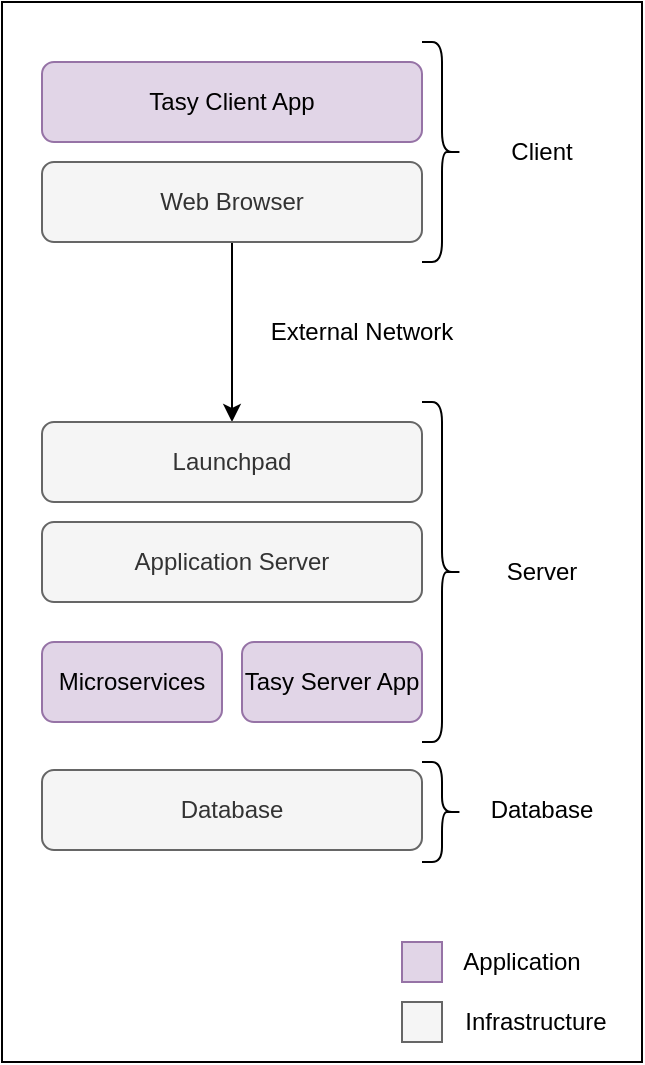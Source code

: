 <mxfile version="22.1.21" type="github">
  <diagram name="Página-1" id="9cR85chl6A048DUXJ38w">
    <mxGraphModel dx="1218" dy="1050" grid="1" gridSize="10" guides="1" tooltips="1" connect="1" arrows="1" fold="1" page="1" pageScale="1" pageWidth="827" pageHeight="1169" math="0" shadow="0">
      <root>
        <mxCell id="0" />
        <mxCell id="1" parent="0" />
        <mxCell id="MRDxFAjD2JG7xq2Fz-pH-26" value="" style="rounded=0;whiteSpace=wrap;html=1;" vertex="1" parent="1">
          <mxGeometry x="320" y="150" width="320" height="530" as="geometry" />
        </mxCell>
        <mxCell id="MRDxFAjD2JG7xq2Fz-pH-3" value="Tasy Client App" style="rounded=1;whiteSpace=wrap;html=1;fillColor=#e1d5e7;strokeColor=#9673a6;" vertex="1" parent="1">
          <mxGeometry x="340" y="180" width="190" height="40" as="geometry" />
        </mxCell>
        <mxCell id="MRDxFAjD2JG7xq2Fz-pH-11" style="edgeStyle=orthogonalEdgeStyle;rounded=0;orthogonalLoop=1;jettySize=auto;html=1;entryX=0.5;entryY=0;entryDx=0;entryDy=0;" edge="1" parent="1" source="MRDxFAjD2JG7xq2Fz-pH-4" target="MRDxFAjD2JG7xq2Fz-pH-6">
          <mxGeometry relative="1" as="geometry" />
        </mxCell>
        <mxCell id="MRDxFAjD2JG7xq2Fz-pH-4" value="Web Browser" style="rounded=1;whiteSpace=wrap;html=1;fillColor=#f5f5f5;strokeColor=#666666;fontColor=#333333;" vertex="1" parent="1">
          <mxGeometry x="340" y="230" width="190" height="40" as="geometry" />
        </mxCell>
        <mxCell id="MRDxFAjD2JG7xq2Fz-pH-6" value="Launchpad" style="rounded=1;whiteSpace=wrap;html=1;fillColor=#f5f5f5;strokeColor=#666666;fontColor=#333333;" vertex="1" parent="1">
          <mxGeometry x="340" y="360" width="190" height="40" as="geometry" />
        </mxCell>
        <mxCell id="MRDxFAjD2JG7xq2Fz-pH-7" value="Application Server" style="rounded=1;whiteSpace=wrap;html=1;fillColor=#f5f5f5;strokeColor=#666666;fontColor=#333333;" vertex="1" parent="1">
          <mxGeometry x="340" y="410" width="190" height="40" as="geometry" />
        </mxCell>
        <mxCell id="MRDxFAjD2JG7xq2Fz-pH-8" value="Microservices" style="rounded=1;whiteSpace=wrap;html=1;fillColor=#e1d5e7;strokeColor=#9673a6;" vertex="1" parent="1">
          <mxGeometry x="340" y="470" width="90" height="40" as="geometry" />
        </mxCell>
        <mxCell id="MRDxFAjD2JG7xq2Fz-pH-9" value="Tasy Server App" style="rounded=1;whiteSpace=wrap;html=1;fillColor=#e1d5e7;strokeColor=#9673a6;" vertex="1" parent="1">
          <mxGeometry x="440" y="470" width="90" height="40" as="geometry" />
        </mxCell>
        <mxCell id="MRDxFAjD2JG7xq2Fz-pH-10" value="Database" style="rounded=1;whiteSpace=wrap;html=1;fillColor=#f5f5f5;strokeColor=#666666;fontColor=#333333;" vertex="1" parent="1">
          <mxGeometry x="340" y="534" width="190" height="40" as="geometry" />
        </mxCell>
        <mxCell id="MRDxFAjD2JG7xq2Fz-pH-12" value="External Network" style="text;html=1;strokeColor=none;fillColor=none;align=center;verticalAlign=middle;whiteSpace=wrap;rounded=0;" vertex="1" parent="1">
          <mxGeometry x="450" y="300" width="100" height="30" as="geometry" />
        </mxCell>
        <mxCell id="MRDxFAjD2JG7xq2Fz-pH-14" value="" style="shape=curlyBracket;whiteSpace=wrap;html=1;rounded=1;flipH=1;labelPosition=right;verticalLabelPosition=middle;align=left;verticalAlign=middle;" vertex="1" parent="1">
          <mxGeometry x="530" y="170" width="20" height="110" as="geometry" />
        </mxCell>
        <mxCell id="MRDxFAjD2JG7xq2Fz-pH-15" value="" style="shape=curlyBracket;whiteSpace=wrap;html=1;rounded=1;flipH=1;labelPosition=right;verticalLabelPosition=middle;align=left;verticalAlign=middle;" vertex="1" parent="1">
          <mxGeometry x="530" y="350" width="20" height="170" as="geometry" />
        </mxCell>
        <mxCell id="MRDxFAjD2JG7xq2Fz-pH-16" value="" style="shape=curlyBracket;whiteSpace=wrap;html=1;rounded=1;flipH=1;labelPosition=right;verticalLabelPosition=middle;align=left;verticalAlign=middle;" vertex="1" parent="1">
          <mxGeometry x="530" y="530" width="20" height="50" as="geometry" />
        </mxCell>
        <mxCell id="MRDxFAjD2JG7xq2Fz-pH-17" value="Client" style="text;html=1;strokeColor=none;fillColor=none;align=center;verticalAlign=middle;whiteSpace=wrap;rounded=0;" vertex="1" parent="1">
          <mxGeometry x="560" y="210" width="60" height="30" as="geometry" />
        </mxCell>
        <mxCell id="MRDxFAjD2JG7xq2Fz-pH-18" value="Server" style="text;html=1;strokeColor=none;fillColor=none;align=center;verticalAlign=middle;whiteSpace=wrap;rounded=0;" vertex="1" parent="1">
          <mxGeometry x="560" y="420" width="60" height="30" as="geometry" />
        </mxCell>
        <mxCell id="MRDxFAjD2JG7xq2Fz-pH-19" value="Database" style="text;html=1;strokeColor=none;fillColor=none;align=center;verticalAlign=middle;whiteSpace=wrap;rounded=0;" vertex="1" parent="1">
          <mxGeometry x="560" y="539" width="60" height="30" as="geometry" />
        </mxCell>
        <mxCell id="MRDxFAjD2JG7xq2Fz-pH-21" value="" style="rounded=1;whiteSpace=wrap;html=1;fillColor=#e1d5e7;strokeColor=#9673a6;arcSize=0;" vertex="1" parent="1">
          <mxGeometry x="520" y="620" width="20" height="20" as="geometry" />
        </mxCell>
        <mxCell id="MRDxFAjD2JG7xq2Fz-pH-23" value="Application" style="text;html=1;strokeColor=none;fillColor=none;align=center;verticalAlign=middle;whiteSpace=wrap;rounded=0;" vertex="1" parent="1">
          <mxGeometry x="550" y="615" width="60" height="30" as="geometry" />
        </mxCell>
        <mxCell id="MRDxFAjD2JG7xq2Fz-pH-24" value="" style="rounded=1;whiteSpace=wrap;html=1;fillColor=#f5f5f5;strokeColor=#666666;arcSize=0;fontColor=#333333;" vertex="1" parent="1">
          <mxGeometry x="520" y="650" width="20" height="20" as="geometry" />
        </mxCell>
        <mxCell id="MRDxFAjD2JG7xq2Fz-pH-25" value="Infrastructure" style="text;html=1;strokeColor=none;fillColor=none;align=center;verticalAlign=middle;whiteSpace=wrap;rounded=0;" vertex="1" parent="1">
          <mxGeometry x="557" y="645" width="60" height="30" as="geometry" />
        </mxCell>
      </root>
    </mxGraphModel>
  </diagram>
</mxfile>
